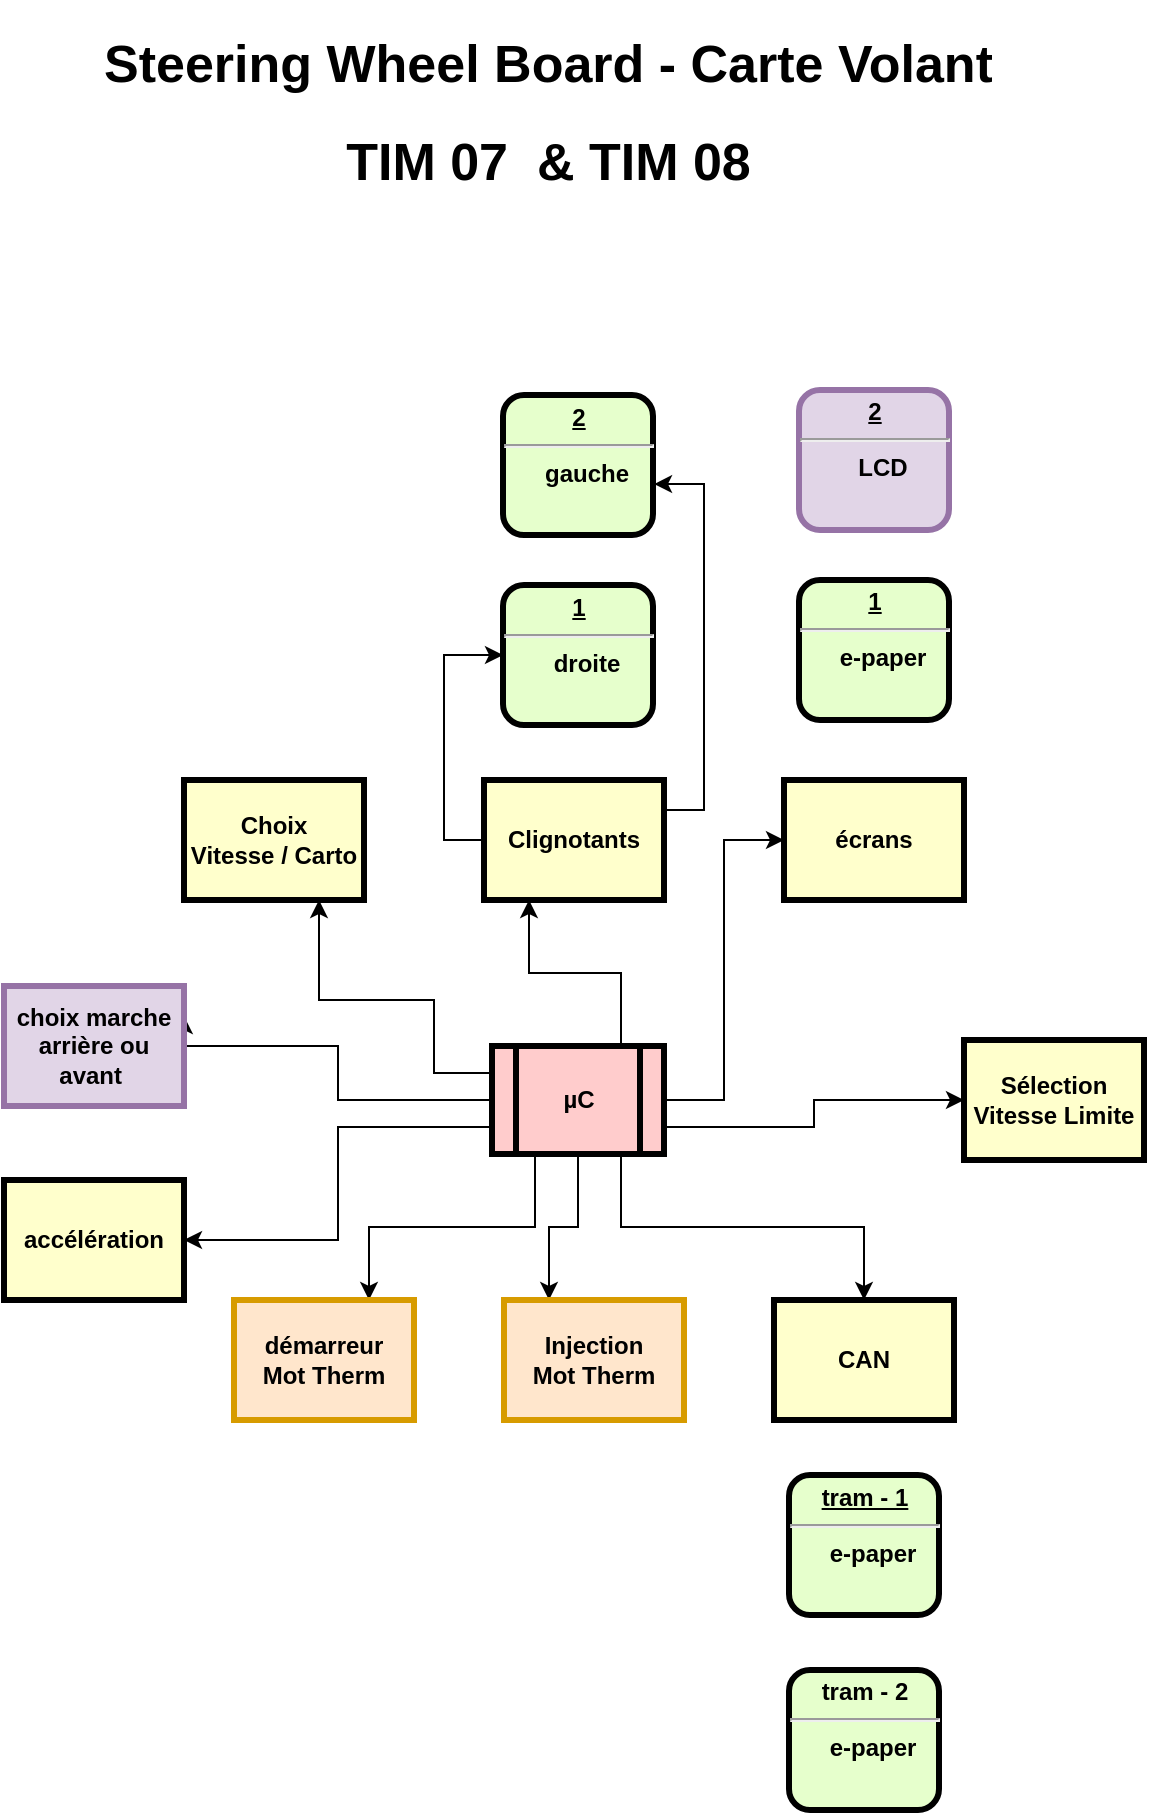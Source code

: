 <mxfile pages="1" version="11.2.9" type="github"><diagram name="Page-1" id="c7558073-3199-34d8-9f00-42111426c3f3"><mxGraphModel dx="1022" dy="583" grid="1" gridSize="10" guides="1" tooltips="1" connect="1" arrows="1" fold="1" page="1" pageScale="1" pageWidth="826" pageHeight="1169" background="#ffffff" math="0" shadow="0"><root><mxCell id="0"/><mxCell id="1" parent="0"/><mxCell id="3" value="accélération" style="whiteSpace=wrap;align=center;verticalAlign=middle;fontStyle=1;strokeWidth=3;fillColor=#FFFFCC" parent="1" vertex="1"><mxGeometry x="105" y="600" width="90" height="60" as="geometry"/></mxCell><mxCell id="4" value="écrans" style="whiteSpace=wrap;align=center;verticalAlign=middle;fontStyle=1;strokeWidth=3;fillColor=#FFFFCC" parent="1" vertex="1"><mxGeometry x="495" y="400" width="90" height="60" as="geometry"/></mxCell><mxCell id="Oj_ek9yDkB3lHMIQrKXy-123" style="edgeStyle=orthogonalEdgeStyle;rounded=0;orthogonalLoop=1;jettySize=auto;html=1;entryX=0;entryY=0.5;entryDx=0;entryDy=0;" edge="1" parent="1" source="5" target="4"><mxGeometry relative="1" as="geometry"/></mxCell><mxCell id="Oj_ek9yDkB3lHMIQrKXy-124" style="edgeStyle=orthogonalEdgeStyle;rounded=0;orthogonalLoop=1;jettySize=auto;html=1;exitX=1;exitY=0.75;exitDx=0;exitDy=0;entryX=0;entryY=0.5;entryDx=0;entryDy=0;" edge="1" parent="1" source="5" target="Oj_ek9yDkB3lHMIQrKXy-112"><mxGeometry relative="1" as="geometry"/></mxCell><mxCell id="Oj_ek9yDkB3lHMIQrKXy-125" style="edgeStyle=orthogonalEdgeStyle;rounded=0;orthogonalLoop=1;jettySize=auto;html=1;exitX=0.75;exitY=0;exitDx=0;exitDy=0;entryX=0.25;entryY=1;entryDx=0;entryDy=0;" edge="1" parent="1" source="5" target="Oj_ek9yDkB3lHMIQrKXy-114"><mxGeometry relative="1" as="geometry"/></mxCell><mxCell id="Oj_ek9yDkB3lHMIQrKXy-126" style="edgeStyle=orthogonalEdgeStyle;rounded=0;orthogonalLoop=1;jettySize=auto;html=1;exitX=0;exitY=0.25;exitDx=0;exitDy=0;entryX=0.75;entryY=1;entryDx=0;entryDy=0;" edge="1" parent="1" source="5" target="Oj_ek9yDkB3lHMIQrKXy-111"><mxGeometry relative="1" as="geometry"><Array as="points"><mxPoint x="320" y="547"/><mxPoint x="320" y="510"/><mxPoint x="263" y="510"/></Array></mxGeometry></mxCell><mxCell id="Oj_ek9yDkB3lHMIQrKXy-127" style="edgeStyle=orthogonalEdgeStyle;rounded=0;orthogonalLoop=1;jettySize=auto;html=1;exitX=0;exitY=0.5;exitDx=0;exitDy=0;entryX=1;entryY=0.25;entryDx=0;entryDy=0;" edge="1" parent="1" source="5" target="Oj_ek9yDkB3lHMIQrKXy-113"><mxGeometry relative="1" as="geometry"><Array as="points"><mxPoint x="272" y="560"/><mxPoint x="272" y="533"/><mxPoint x="195" y="533"/></Array></mxGeometry></mxCell><mxCell id="Oj_ek9yDkB3lHMIQrKXy-128" style="edgeStyle=orthogonalEdgeStyle;rounded=0;orthogonalLoop=1;jettySize=auto;html=1;exitX=0;exitY=0.75;exitDx=0;exitDy=0;entryX=1;entryY=0.5;entryDx=0;entryDy=0;" edge="1" parent="1" source="5" target="3"><mxGeometry relative="1" as="geometry"><Array as="points"><mxPoint x="272" y="574"/><mxPoint x="272" y="630"/></Array></mxGeometry></mxCell><mxCell id="Oj_ek9yDkB3lHMIQrKXy-129" style="edgeStyle=orthogonalEdgeStyle;rounded=0;orthogonalLoop=1;jettySize=auto;html=1;exitX=0.25;exitY=1;exitDx=0;exitDy=0;entryX=0.75;entryY=0;entryDx=0;entryDy=0;" edge="1" parent="1" source="5" target="Oj_ek9yDkB3lHMIQrKXy-119"><mxGeometry relative="1" as="geometry"/></mxCell><mxCell id="Oj_ek9yDkB3lHMIQrKXy-131" style="edgeStyle=orthogonalEdgeStyle;rounded=0;orthogonalLoop=1;jettySize=auto;html=1;exitX=0.5;exitY=1;exitDx=0;exitDy=0;entryX=0.25;entryY=0;entryDx=0;entryDy=0;" edge="1" parent="1" source="5" target="Oj_ek9yDkB3lHMIQrKXy-118"><mxGeometry relative="1" as="geometry"/></mxCell><mxCell id="Oj_ek9yDkB3lHMIQrKXy-132" style="edgeStyle=orthogonalEdgeStyle;rounded=0;orthogonalLoop=1;jettySize=auto;html=1;exitX=0.75;exitY=1;exitDx=0;exitDy=0;" edge="1" parent="1" source="5" target="Oj_ek9yDkB3lHMIQrKXy-108"><mxGeometry relative="1" as="geometry"/></mxCell><mxCell id="5" value="µC" style="shape=process;whiteSpace=wrap;align=center;verticalAlign=middle;size=0.137;fontStyle=1;strokeWidth=3;fillColor=#FFCCCC" parent="1" vertex="1"><mxGeometry x="349" y="533" width="86" height="54" as="geometry"/></mxCell><mxCell id="Oj_ek9yDkB3lHMIQrKXy-99" value="&lt;h1&gt;&lt;br&gt;&lt;/h1&gt;" style="text;html=1;resizable=0;points=[];autosize=1;align=center;verticalAlign=top;spacingTop=-4;" vertex="1" parent="1"><mxGeometry x="400" y="130" width="20" height="50" as="geometry"/></mxCell><mxCell id="Oj_ek9yDkB3lHMIQrKXy-105" value="&lt;h1 style=&quot;text-align: center ; white-space: nowrap ; font-size: 26px&quot;&gt;&lt;span style=&quot;font-family: &amp;#34;arial&amp;#34; ; text-indent: -12px ; white-space: normal ; background-color: rgb(255 , 255 , 255)&quot;&gt;&lt;span style=&quot;cursor: url(&amp;#34;https://cdn.reverso.net/lexi/v1871/static/img/CM.cur&amp;#34;) , auto&quot;&gt;&lt;span id=&quot;ID0EJE&quot; style=&quot;cursor: url(&amp;#34;https://cdn.reverso.net/lexi/v1871/static/img/CM.cur&amp;#34;) , auto&quot;&gt;&lt;font style=&quot;font-size: 26px&quot;&gt;Steering Wheel Board - Carte Volant&lt;br&gt;&lt;/font&gt;&lt;/span&gt;&lt;/span&gt;&lt;/span&gt;&lt;/h1&gt;&lt;h1 style=&quot;text-align: center ; white-space: nowrap ; font-size: 26px&quot;&gt;&lt;span style=&quot;font-family: &amp;#34;arial&amp;#34; ; text-indent: -12px ; white-space: normal ; background-color: rgb(255 , 255 , 255)&quot;&gt;&lt;span style=&quot;cursor: url(&amp;#34;https://cdn.reverso.net/lexi/v1871/static/img/CM.cur&amp;#34;) , auto&quot;&gt;&lt;span id=&quot;ID0EJE&quot; style=&quot;cursor: url(&amp;#34;https://cdn.reverso.net/lexi/v1871/static/img/CM.cur&amp;#34;) , auto&quot;&gt;&lt;font style=&quot;font-size: 26px&quot;&gt;TIM 07&amp;nbsp; &amp;amp; TIM 08&lt;/font&gt;&lt;/span&gt;&lt;/span&gt;&lt;/span&gt;&lt;/h1&gt;" style="text;html=1;strokeColor=none;fillColor=none;spacing=5;spacingTop=-20;whiteSpace=wrap;overflow=hidden;rounded=0;" vertex="1" parent="1"><mxGeometry x="150" y="20" width="470" height="100" as="geometry"/></mxCell><mxCell id="Oj_ek9yDkB3lHMIQrKXy-108" value="CAN" style="whiteSpace=wrap;align=center;verticalAlign=middle;fontStyle=1;strokeWidth=3;fillColor=#FFFFCC" vertex="1" parent="1"><mxGeometry x="490" y="660" width="90" height="60" as="geometry"/></mxCell><mxCell id="Oj_ek9yDkB3lHMIQrKXy-109" value="&lt;p style=&quot;margin: 4px 0px 0px ; text-decoration: underline&quot;&gt;&lt;strong&gt;tram - 1&lt;/strong&gt;&lt;/p&gt;&lt;hr&gt;&lt;p style=&quot;margin: 0px ; margin-left: 8px&quot;&gt;e-paper&lt;/p&gt;" style="verticalAlign=middle;align=center;overflow=fill;fontSize=12;fontFamily=Helvetica;html=1;rounded=1;fontStyle=1;strokeWidth=3;fillColor=#E6FFCC" vertex="1" parent="1"><mxGeometry x="497.5" y="747.5" width="75" height="70" as="geometry"/></mxCell><mxCell id="Oj_ek9yDkB3lHMIQrKXy-111" value="Choix&#10;Vitesse / Carto" style="whiteSpace=wrap;align=center;verticalAlign=middle;fontStyle=1;strokeWidth=3;fillColor=#FFFFCC" vertex="1" parent="1"><mxGeometry x="195" y="400" width="90" height="60" as="geometry"/></mxCell><mxCell id="Oj_ek9yDkB3lHMIQrKXy-112" value="Sélection&#10;Vitesse Limite" style="whiteSpace=wrap;align=center;verticalAlign=middle;fontStyle=1;strokeWidth=3;fillColor=#FFFFCC" vertex="1" parent="1"><mxGeometry x="585" y="530" width="90" height="60" as="geometry"/></mxCell><mxCell id="Oj_ek9yDkB3lHMIQrKXy-113" value="choix marche&#10;arrière ou avant " style="whiteSpace=wrap;align=center;verticalAlign=middle;fontStyle=1;strokeWidth=3;fillColor=#e1d5e7;strokeColor=#9673a6;" vertex="1" parent="1"><mxGeometry x="105" y="503" width="90" height="60" as="geometry"/></mxCell><mxCell id="Oj_ek9yDkB3lHMIQrKXy-134" style="edgeStyle=orthogonalEdgeStyle;rounded=0;orthogonalLoop=1;jettySize=auto;html=1;exitX=1;exitY=0.25;exitDx=0;exitDy=0;entryX=1.007;entryY=0.636;entryDx=0;entryDy=0;entryPerimeter=0;" edge="1" parent="1" source="Oj_ek9yDkB3lHMIQrKXy-114" target="Oj_ek9yDkB3lHMIQrKXy-120"><mxGeometry relative="1" as="geometry"/></mxCell><mxCell id="Oj_ek9yDkB3lHMIQrKXy-135" style="edgeStyle=orthogonalEdgeStyle;rounded=0;orthogonalLoop=1;jettySize=auto;html=1;exitX=0;exitY=0.5;exitDx=0;exitDy=0;entryX=0;entryY=0.5;entryDx=0;entryDy=0;" edge="1" parent="1" source="Oj_ek9yDkB3lHMIQrKXy-114" target="Oj_ek9yDkB3lHMIQrKXy-121"><mxGeometry relative="1" as="geometry"/></mxCell><mxCell id="Oj_ek9yDkB3lHMIQrKXy-114" value="Clignotants" style="whiteSpace=wrap;align=center;verticalAlign=middle;fontStyle=1;strokeWidth=3;fillColor=#FFFFCC" vertex="1" parent="1"><mxGeometry x="345" y="400" width="90" height="60" as="geometry"/></mxCell><mxCell id="Oj_ek9yDkB3lHMIQrKXy-115" value="&lt;p style=&quot;margin: 4px 0px 0px&quot;&gt;&lt;strong&gt;tram - 2&lt;/strong&gt;&lt;/p&gt;&lt;hr&gt;&lt;p style=&quot;margin: 0px 0px 0px 8px&quot;&gt;e-paper&lt;/p&gt;" style="verticalAlign=middle;align=center;overflow=fill;fontSize=12;fontFamily=Helvetica;html=1;rounded=1;fontStyle=1;strokeWidth=3;fillColor=#E6FFCC" vertex="1" parent="1"><mxGeometry x="497.5" y="845" width="75" height="70" as="geometry"/></mxCell><mxCell id="Oj_ek9yDkB3lHMIQrKXy-116" value="&lt;p style=&quot;margin: 4px 0px 0px ; text-decoration: underline&quot;&gt;2&lt;/p&gt;&lt;hr&gt;&lt;p style=&quot;margin: 0px ; margin-left: 8px&quot;&gt;LCD&lt;br&gt;&lt;/p&gt;" style="verticalAlign=middle;align=center;overflow=fill;fontSize=12;fontFamily=Helvetica;html=1;rounded=1;fontStyle=1;strokeWidth=3;fillColor=#e1d5e7;strokeColor=#9673a6;" vertex="1" parent="1"><mxGeometry x="502.5" y="205" width="75" height="70" as="geometry"/></mxCell><mxCell id="Oj_ek9yDkB3lHMIQrKXy-117" value="&lt;p style=&quot;margin: 4px 0px 0px ; text-decoration: underline&quot;&gt;1&lt;/p&gt;&lt;hr&gt;&lt;p style=&quot;margin: 0px ; margin-left: 8px&quot;&gt;e-paper&lt;/p&gt;" style="verticalAlign=middle;align=center;overflow=fill;fontSize=12;fontFamily=Helvetica;html=1;rounded=1;fontStyle=1;strokeWidth=3;fillColor=#E6FFCC" vertex="1" parent="1"><mxGeometry x="502.5" y="300" width="75" height="70" as="geometry"/></mxCell><mxCell id="Oj_ek9yDkB3lHMIQrKXy-118" value="Injection&#10;Mot Therm" style="whiteSpace=wrap;align=center;verticalAlign=middle;fontStyle=1;strokeWidth=3;fillColor=#ffe6cc;strokeColor=#d79b00;" vertex="1" parent="1"><mxGeometry x="355" y="660" width="90" height="60" as="geometry"/></mxCell><mxCell id="Oj_ek9yDkB3lHMIQrKXy-119" value="démarreur&#10;Mot Therm" style="whiteSpace=wrap;align=center;verticalAlign=middle;fontStyle=1;strokeWidth=3;fillColor=#ffe6cc;strokeColor=#d79b00;" vertex="1" parent="1"><mxGeometry x="220" y="660" width="90" height="60" as="geometry"/></mxCell><mxCell id="Oj_ek9yDkB3lHMIQrKXy-120" value="&lt;p style=&quot;margin: 4px 0px 0px ; text-decoration: underline&quot;&gt;2&lt;/p&gt;&lt;hr&gt;&lt;p style=&quot;margin: 0px ; margin-left: 8px&quot;&gt;gauche&lt;br&gt;&lt;/p&gt;" style="verticalAlign=middle;align=center;overflow=fill;fontSize=12;fontFamily=Helvetica;html=1;rounded=1;fontStyle=1;strokeWidth=3;fillColor=#E6FFCC" vertex="1" parent="1"><mxGeometry x="354.5" y="207.5" width="75" height="70" as="geometry"/></mxCell><mxCell id="Oj_ek9yDkB3lHMIQrKXy-121" value="&lt;p style=&quot;margin: 4px 0px 0px ; text-decoration: underline&quot;&gt;1&lt;/p&gt;&lt;hr&gt;&lt;p style=&quot;margin: 0px ; margin-left: 8px&quot;&gt;droite&lt;/p&gt;" style="verticalAlign=middle;align=center;overflow=fill;fontSize=12;fontFamily=Helvetica;html=1;rounded=1;fontStyle=1;strokeWidth=3;fillColor=#E6FFCC" vertex="1" parent="1"><mxGeometry x="354.5" y="302.5" width="75" height="70" as="geometry"/></mxCell></root></mxGraphModel></diagram></mxfile>